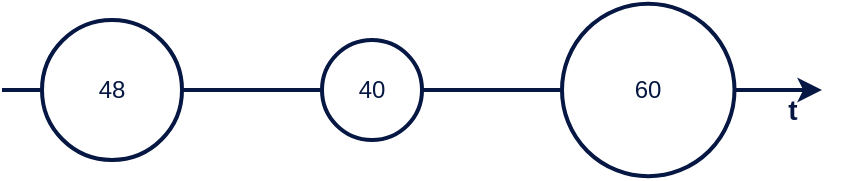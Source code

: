<mxfile version="20.5.3" type="github" pages="3"><diagram id="qd37TjFjFxUfgRJ9fa-Z" name="Page-3"><mxGraphModel dx="868" dy="427" grid="1" gridSize="10" guides="1" tooltips="1" connect="1" arrows="1" fold="1" page="1" pageScale="1" pageWidth="827" pageHeight="1169" math="0" shadow="0"><root><mxCell id="0"/><mxCell id="1" parent="0"/><mxCell id="JrjyLZsLg6AYIlVoNyLW-1" value="" style="endArrow=classic;html=1;rounded=0;strokeColor=#051742;strokeWidth=2;fontSize=10;fontColor=#051742;startArrow=none;" edge="1" parent="1" source="JrjyLZsLg6AYIlVoNyLW-7"><mxGeometry width="50" height="50" relative="1" as="geometry"><mxPoint x="180" y="200" as="sourcePoint"/><mxPoint x="610" y="200" as="targetPoint"/></mxGeometry></mxCell><mxCell id="JrjyLZsLg6AYIlVoNyLW-2" value="&lt;font style=&quot;font-size: 14px;&quot;&gt;t&lt;/font&gt;" style="text;html=1;resizable=0;autosize=1;align=center;verticalAlign=middle;points=[];fillColor=none;strokeColor=none;rounded=0;strokeWidth=2;fontSize=10;fontColor=#051742;fontStyle=1" vertex="1" parent="1"><mxGeometry x="580" y="195" width="30" height="30" as="geometry"/></mxCell><mxCell id="JrjyLZsLg6AYIlVoNyLW-3" value="48" style="ellipse;whiteSpace=wrap;html=1;aspect=fixed;strokeColor=#051742;strokeWidth=2;fontSize=12;fontColor=#051742;" vertex="1" parent="1"><mxGeometry x="220" y="165" width="70" height="70" as="geometry"/></mxCell><mxCell id="JrjyLZsLg6AYIlVoNyLW-4" value="" style="endArrow=none;html=1;rounded=0;strokeColor=#051742;strokeWidth=2;fontSize=10;fontColor=#051742;" edge="1" parent="1" target="JrjyLZsLg6AYIlVoNyLW-3"><mxGeometry width="50" height="50" relative="1" as="geometry"><mxPoint x="200" y="200" as="sourcePoint"/><mxPoint x="660" y="200" as="targetPoint"/></mxGeometry></mxCell><mxCell id="JrjyLZsLg6AYIlVoNyLW-5" value="40" style="ellipse;whiteSpace=wrap;html=1;aspect=fixed;strokeColor=#051742;strokeWidth=2;fontSize=12;fontColor=#051742;" vertex="1" parent="1"><mxGeometry x="360" y="175" width="50" height="50" as="geometry"/></mxCell><mxCell id="JrjyLZsLg6AYIlVoNyLW-6" value="" style="endArrow=none;html=1;rounded=0;strokeColor=#051742;strokeWidth=2;fontSize=10;fontColor=#051742;startArrow=none;" edge="1" parent="1" source="JrjyLZsLg6AYIlVoNyLW-3" target="JrjyLZsLg6AYIlVoNyLW-5"><mxGeometry width="50" height="50" relative="1" as="geometry"><mxPoint x="280" y="200" as="sourcePoint"/><mxPoint x="660" y="200" as="targetPoint"/></mxGeometry></mxCell><mxCell id="JrjyLZsLg6AYIlVoNyLW-7" value="60" style="ellipse;whiteSpace=wrap;html=1;aspect=fixed;strokeColor=#051742;strokeWidth=2;fontSize=12;fontColor=#051742;" vertex="1" parent="1"><mxGeometry x="480" y="156.88" width="86.25" height="86.25" as="geometry"/></mxCell><mxCell id="JrjyLZsLg6AYIlVoNyLW-8" value="" style="endArrow=none;html=1;rounded=0;strokeColor=#051742;strokeWidth=2;fontSize=10;fontColor=#051742;startArrow=none;" edge="1" parent="1" source="JrjyLZsLg6AYIlVoNyLW-5" target="JrjyLZsLg6AYIlVoNyLW-7"><mxGeometry width="50" height="50" relative="1" as="geometry"><mxPoint x="410" y="200" as="sourcePoint"/><mxPoint x="610" y="200" as="targetPoint"/></mxGeometry></mxCell></root></mxGraphModel></diagram><diagram id="rHDOW-f8HznLa0C3nBQI" name="Page-2"><mxGraphModel dx="868" dy="427" grid="1" gridSize="10" guides="1" tooltips="1" connect="1" arrows="1" fold="1" page="1" pageScale="1" pageWidth="827" pageHeight="1169" math="0" shadow="0"><root><mxCell id="0"/><mxCell id="1" parent="0"/><mxCell id="T6DFpon_OGkObLBLiJBU-1" value="" style="endArrow=classic;html=1;rounded=0;strokeColor=#051742;strokeWidth=2;fontSize=10;fontColor=#051742;startArrow=none;" edge="1" parent="1" source="T6DFpon_OGkObLBLiJBU-5"><mxGeometry width="50" height="50" relative="1" as="geometry"><mxPoint x="180" y="200" as="sourcePoint"/><mxPoint x="610" y="200" as="targetPoint"/></mxGeometry></mxCell><mxCell id="T6DFpon_OGkObLBLiJBU-2" value="&lt;font style=&quot;font-size: 14px;&quot;&gt;t&lt;/font&gt;" style="text;html=1;resizable=0;autosize=1;align=center;verticalAlign=middle;points=[];fillColor=none;strokeColor=none;rounded=0;strokeWidth=2;fontSize=10;fontColor=#051742;fontStyle=1" vertex="1" parent="1"><mxGeometry x="580" y="195" width="30" height="30" as="geometry"/></mxCell><mxCell id="T6DFpon_OGkObLBLiJBU-3" value="5" style="ellipse;whiteSpace=wrap;html=1;aspect=fixed;strokeColor=#051742;strokeWidth=2;fontSize=12;fontColor=#051742;" vertex="1" parent="1"><mxGeometry x="240" y="180" width="40" height="40" as="geometry"/></mxCell><mxCell id="T6DFpon_OGkObLBLiJBU-4" value="" style="endArrow=none;html=1;rounded=0;strokeColor=#051742;strokeWidth=2;fontSize=10;fontColor=#051742;" edge="1" parent="1" target="T6DFpon_OGkObLBLiJBU-3"><mxGeometry width="50" height="50" relative="1" as="geometry"><mxPoint x="200" y="200" as="sourcePoint"/><mxPoint x="660" y="200" as="targetPoint"/></mxGeometry></mxCell><mxCell id="T6DFpon_OGkObLBLiJBU-5" value="7" style="ellipse;whiteSpace=wrap;html=1;aspect=fixed;strokeColor=#051742;strokeWidth=2;fontSize=12;fontColor=#051742;" vertex="1" parent="1"><mxGeometry x="360" y="175" width="50" height="50" as="geometry"/></mxCell><mxCell id="T6DFpon_OGkObLBLiJBU-6" value="" style="endArrow=none;html=1;rounded=0;strokeColor=#051742;strokeWidth=2;fontSize=10;fontColor=#051742;startArrow=none;" edge="1" parent="1" source="T6DFpon_OGkObLBLiJBU-3" target="T6DFpon_OGkObLBLiJBU-5"><mxGeometry width="50" height="50" relative="1" as="geometry"><mxPoint x="280" y="200" as="sourcePoint"/><mxPoint x="660" y="200" as="targetPoint"/></mxGeometry></mxCell><mxCell id="T6DFpon_OGkObLBLiJBU-7" value="15" style="ellipse;whiteSpace=wrap;html=1;aspect=fixed;strokeColor=#051742;strokeWidth=2;fontSize=12;fontColor=#051742;" vertex="1" parent="1"><mxGeometry x="490" y="167.5" width="65" height="65" as="geometry"/></mxCell></root></mxGraphModel></diagram><diagram id="YzIf677C1zf8RB1hHDTL" name="Page-1"><mxGraphModel dx="868" dy="427" grid="1" gridSize="10" guides="1" tooltips="1" connect="1" arrows="1" fold="1" page="1" pageScale="1" pageWidth="827" pageHeight="1169" math="0" shadow="0"><root><mxCell id="0"/><mxCell id="1" parent="0"/><mxCell id="qXOiCNyYud0SAGBclQPF-1" value="&lt;div align=&quot;center&quot;&gt;&lt;b&gt;&lt;font style=&quot;font-size: 18px;&quot; color=&quot;#051742&quot;&gt;&amp;nbsp;Prometheus&lt;/font&gt;&lt;/b&gt;&lt;/div&gt;" style="whiteSpace=wrap;html=1;aspect=fixed;strokeColor=#051742;strokeWidth=3;align=center;verticalAlign=top;" parent="1" vertex="1"><mxGeometry x="354" y="110" width="166" height="166" as="geometry"/></mxCell><mxCell id="8F8h1WCyKU_KMm5QtPAq-1" value="" style="endArrow=classic;html=1;rounded=0;fontSize=18;fontColor=#051742;exitX=0;exitY=0.5;exitDx=0;exitDy=0;strokeColor=#051742;strokeWidth=2;entryX=1;entryY=0.5;entryDx=0;entryDy=0;" parent="1" source="qXOiCNyYud0SAGBclQPF-1" target="8F8h1WCyKU_KMm5QtPAq-3" edge="1"><mxGeometry width="50" height="50" relative="1" as="geometry"><mxPoint x="230" y="180" as="sourcePoint"/><mxPoint x="220" y="120" as="targetPoint"/></mxGeometry></mxCell><mxCell id="8F8h1WCyKU_KMm5QtPAq-2" value="" style="endArrow=classic;html=1;rounded=0;fontSize=18;fontColor=#051742;strokeColor=#051742;strokeWidth=2;exitX=0;exitY=0.5;exitDx=0;exitDy=0;entryX=1;entryY=0.5;entryDx=0;entryDy=0;" parent="1" source="qXOiCNyYud0SAGBclQPF-1" target="8F8h1WCyKU_KMm5QtPAq-4" edge="1"><mxGeometry width="50" height="50" relative="1" as="geometry"><mxPoint x="350" y="180" as="sourcePoint"/><mxPoint x="220" y="240" as="targetPoint"/></mxGeometry></mxCell><mxCell id="8F8h1WCyKU_KMm5QtPAq-3" value="&lt;font style=&quot;font-size: 16px;&quot;&gt;Application 1&lt;/font&gt;" style="rounded=0;whiteSpace=wrap;html=1;strokeColor=#051742;strokeWidth=3;fontSize=18;fontColor=#051742;" parent="1" vertex="1"><mxGeometry x="100" y="110" width="120" height="60" as="geometry"/></mxCell><mxCell id="8F8h1WCyKU_KMm5QtPAq-4" value="&lt;font style=&quot;font-size: 16px;&quot;&gt;Application 2&lt;/font&gt;" style="rounded=0;whiteSpace=wrap;html=1;strokeColor=#051742;strokeWidth=3;fontSize=18;fontColor=#051742;" parent="1" vertex="1"><mxGeometry x="100" y="216" width="120" height="60" as="geometry"/></mxCell><mxCell id="8F8h1WCyKU_KMm5QtPAq-5" value="Grafana" style="rounded=0;whiteSpace=wrap;html=1;strokeColor=#051742;strokeWidth=3;fontSize=16;fontColor=#051742;" parent="1" vertex="1"><mxGeometry x="660" y="196" width="110" height="58" as="geometry"/></mxCell><mxCell id="8F8h1WCyKU_KMm5QtPAq-6" value="" style="endArrow=classic;html=1;rounded=0;strokeColor=#051742;strokeWidth=2;fontSize=16;fontColor=#051742;exitX=0;exitY=0.5;exitDx=0;exitDy=0;entryX=1;entryY=0.5;entryDx=0;entryDy=0;" parent="1" source="8F8h1WCyKU_KMm5QtPAq-5" target="8F8h1WCyKU_KMm5QtPAq-19" edge="1"><mxGeometry width="50" height="50" relative="1" as="geometry"><mxPoint x="580" y="183" as="sourcePoint"/><mxPoint x="510" y="183" as="targetPoint"/></mxGeometry></mxCell><mxCell id="8F8h1WCyKU_KMm5QtPAq-14" value="&lt;div&gt;TSDB&lt;/div&gt;" style="strokeWidth=1;html=1;shape=mxgraph.flowchart.database;whiteSpace=wrap;strokeColor=#051742;fontSize=10;fontColor=#051742;verticalAlign=middle;" parent="1" vertex="1"><mxGeometry x="366.75" y="166" width="33.25" height="50" as="geometry"/></mxCell><mxCell id="8F8h1WCyKU_KMm5QtPAq-17" value="WEB UI&lt;span style=&quot;white-space: pre;&quot;&gt;&lt;/span&gt;" style="rounded=1;whiteSpace=wrap;html=1;strokeColor=#051742;strokeWidth=1;fontSize=10;fontColor=#051742;" parent="1" vertex="1"><mxGeometry x="470" y="151" width="60" height="30" as="geometry"/></mxCell><mxCell id="8F8h1WCyKU_KMm5QtPAq-18" value="&lt;div&gt;PromQL&lt;/div&gt;" style="rounded=1;whiteSpace=wrap;html=1;strokeColor=#051742;strokeWidth=1;fontSize=10;fontColor=#051742;" parent="1" vertex="1"><mxGeometry x="400" y="181" width="50" height="24" as="geometry"/></mxCell><mxCell id="8F8h1WCyKU_KMm5QtPAq-19" value="API REST" style="rounded=1;whiteSpace=wrap;html=1;strokeColor=#051742;strokeWidth=1;fontSize=10;fontColor=#051742;" parent="1" vertex="1"><mxGeometry x="470" y="210" width="60" height="30" as="geometry"/></mxCell><mxCell id="8F8h1WCyKU_KMm5QtPAq-28" value="" style="shape=actor;whiteSpace=wrap;html=1;strokeColor=#051742;strokeWidth=2;fontSize=10;fontColor=#051742;" parent="1" vertex="1"><mxGeometry x="695" y="110" width="40" height="60" as="geometry"/></mxCell><mxCell id="8F8h1WCyKU_KMm5QtPAq-29" value="" style="endArrow=classic;html=1;rounded=0;strokeColor=#051742;strokeWidth=2;fontSize=10;fontColor=#051742;dashed=1;dashPattern=1 1;edgeStyle=orthogonalEdgeStyle;exitX=0;exitY=0.5;exitDx=0;exitDy=0;entryX=1;entryY=0.5;entryDx=0;entryDy=0;" parent="1" source="8F8h1WCyKU_KMm5QtPAq-19" target="8F8h1WCyKU_KMm5QtPAq-18" edge="1"><mxGeometry width="50" height="50" relative="1" as="geometry"><mxPoint x="390" y="250" as="sourcePoint"/><mxPoint x="440" y="200" as="targetPoint"/></mxGeometry></mxCell><mxCell id="8F8h1WCyKU_KMm5QtPAq-33" value="" style="endArrow=classic;html=1;rounded=0;strokeColor=#051742;strokeWidth=2;fontSize=10;fontColor=#051742;entryX=1;entryY=0.5;entryDx=0;entryDy=0;exitX=0.025;exitY=0.933;exitDx=0;exitDy=0;exitPerimeter=0;" parent="1" source="8F8h1WCyKU_KMm5QtPAq-28" target="8F8h1WCyKU_KMm5QtPAq-17" edge="1"><mxGeometry width="50" height="50" relative="1" as="geometry"><mxPoint x="690" y="166" as="sourcePoint"/><mxPoint x="440" y="200" as="targetPoint"/></mxGeometry></mxCell><mxCell id="8F8h1WCyKU_KMm5QtPAq-34" value="" style="endArrow=classic;html=1;rounded=0;strokeColor=#051742;strokeWidth=2;fontSize=10;fontColor=#051742;exitX=0.5;exitY=1;exitDx=0;exitDy=0;entryX=0.5;entryY=0;entryDx=0;entryDy=0;" parent="1" source="8F8h1WCyKU_KMm5QtPAq-28" target="8F8h1WCyKU_KMm5QtPAq-5" edge="1"><mxGeometry width="50" height="50" relative="1" as="geometry"><mxPoint x="390" y="250" as="sourcePoint"/><mxPoint x="710" y="190" as="targetPoint"/></mxGeometry></mxCell><mxCell id="pgBuAp0Ghc7Rh0t8Ei1n-3" value="" style="endArrow=classic;html=1;rounded=0;strokeColor=#051742;strokeWidth=2;fontSize=10;fontColor=#051742;entryX=0.5;entryY=0;entryDx=0;entryDy=0;exitX=0.5;exitY=1;exitDx=0;exitDy=0;dashed=1;dashPattern=1 1;" edge="1" parent="1" source="8F8h1WCyKU_KMm5QtPAq-17" target="8F8h1WCyKU_KMm5QtPAq-19"><mxGeometry width="50" height="50" relative="1" as="geometry"><mxPoint x="390" y="250" as="sourcePoint"/><mxPoint x="440" y="200" as="targetPoint"/></mxGeometry></mxCell></root></mxGraphModel></diagram></mxfile>